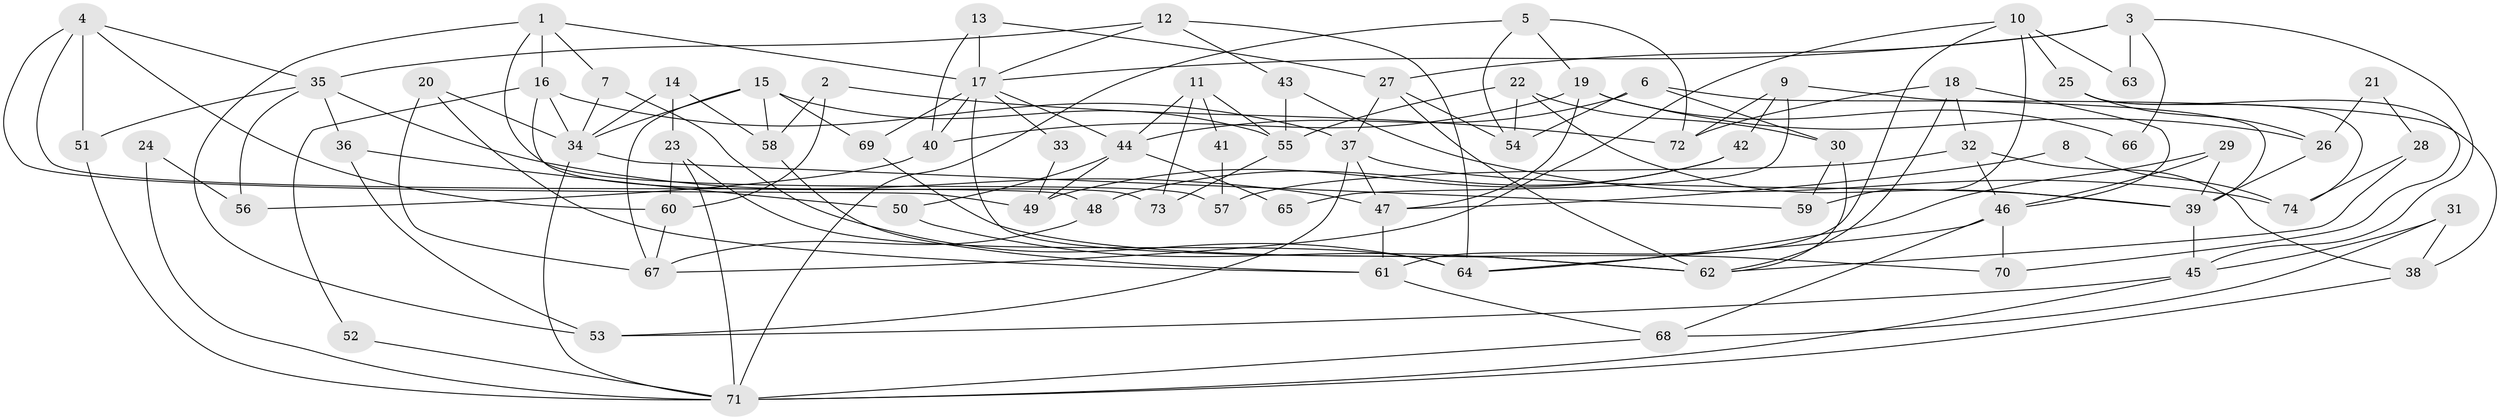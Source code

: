 // Generated by graph-tools (version 1.1) at 2025/50/03/09/25 03:50:02]
// undirected, 74 vertices, 148 edges
graph export_dot {
graph [start="1"]
  node [color=gray90,style=filled];
  1;
  2;
  3;
  4;
  5;
  6;
  7;
  8;
  9;
  10;
  11;
  12;
  13;
  14;
  15;
  16;
  17;
  18;
  19;
  20;
  21;
  22;
  23;
  24;
  25;
  26;
  27;
  28;
  29;
  30;
  31;
  32;
  33;
  34;
  35;
  36;
  37;
  38;
  39;
  40;
  41;
  42;
  43;
  44;
  45;
  46;
  47;
  48;
  49;
  50;
  51;
  52;
  53;
  54;
  55;
  56;
  57;
  58;
  59;
  60;
  61;
  62;
  63;
  64;
  65;
  66;
  67;
  68;
  69;
  70;
  71;
  72;
  73;
  74;
  1 -- 16;
  1 -- 17;
  1 -- 7;
  1 -- 53;
  1 -- 57;
  2 -- 60;
  2 -- 58;
  2 -- 72;
  3 -- 45;
  3 -- 27;
  3 -- 17;
  3 -- 63;
  3 -- 66;
  4 -- 35;
  4 -- 51;
  4 -- 48;
  4 -- 49;
  4 -- 60;
  5 -- 71;
  5 -- 72;
  5 -- 19;
  5 -- 54;
  6 -- 54;
  6 -- 30;
  6 -- 38;
  6 -- 44;
  7 -- 34;
  7 -- 64;
  8 -- 47;
  8 -- 74;
  9 -- 39;
  9 -- 72;
  9 -- 42;
  9 -- 65;
  10 -- 61;
  10 -- 67;
  10 -- 25;
  10 -- 59;
  10 -- 63;
  11 -- 73;
  11 -- 55;
  11 -- 41;
  11 -- 44;
  12 -- 64;
  12 -- 17;
  12 -- 35;
  12 -- 43;
  13 -- 40;
  13 -- 17;
  13 -- 27;
  14 -- 23;
  14 -- 58;
  14 -- 34;
  15 -- 34;
  15 -- 67;
  15 -- 55;
  15 -- 58;
  15 -- 69;
  16 -- 37;
  16 -- 34;
  16 -- 52;
  16 -- 73;
  17 -- 44;
  17 -- 33;
  17 -- 40;
  17 -- 62;
  17 -- 69;
  18 -- 32;
  18 -- 62;
  18 -- 46;
  18 -- 72;
  19 -- 26;
  19 -- 40;
  19 -- 47;
  19 -- 66;
  20 -- 34;
  20 -- 67;
  20 -- 61;
  21 -- 26;
  21 -- 28;
  22 -- 39;
  22 -- 30;
  22 -- 54;
  22 -- 55;
  23 -- 71;
  23 -- 64;
  23 -- 60;
  24 -- 71;
  24 -- 56;
  25 -- 70;
  25 -- 26;
  25 -- 74;
  26 -- 39;
  27 -- 54;
  27 -- 37;
  27 -- 62;
  28 -- 74;
  28 -- 62;
  29 -- 64;
  29 -- 46;
  29 -- 39;
  30 -- 59;
  30 -- 62;
  31 -- 68;
  31 -- 45;
  31 -- 38;
  32 -- 46;
  32 -- 38;
  32 -- 57;
  33 -- 49;
  34 -- 71;
  34 -- 59;
  35 -- 47;
  35 -- 36;
  35 -- 51;
  35 -- 56;
  36 -- 50;
  36 -- 53;
  37 -- 53;
  37 -- 39;
  37 -- 47;
  38 -- 71;
  39 -- 45;
  40 -- 56;
  41 -- 57;
  42 -- 49;
  42 -- 48;
  43 -- 55;
  43 -- 74;
  44 -- 49;
  44 -- 50;
  44 -- 65;
  45 -- 53;
  45 -- 71;
  46 -- 68;
  46 -- 64;
  46 -- 70;
  47 -- 61;
  48 -- 67;
  50 -- 62;
  51 -- 71;
  52 -- 71;
  55 -- 73;
  58 -- 61;
  60 -- 67;
  61 -- 68;
  68 -- 71;
  69 -- 70;
}
